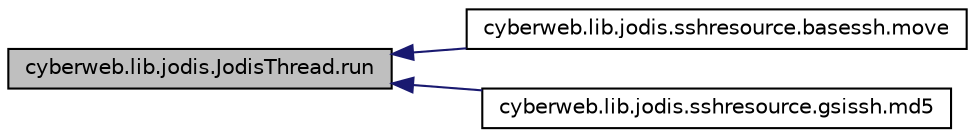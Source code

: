 digraph G
{
  edge [fontname="Helvetica",fontsize="10",labelfontname="Helvetica",labelfontsize="10"];
  node [fontname="Helvetica",fontsize="10",shape=record];
  rankdir="LR";
  Node1 [label="cyberweb.lib.jodis.JodisThread.run",height=0.2,width=0.4,color="black", fillcolor="grey75", style="filled" fontcolor="black"];
  Node1 -> Node2 [dir="back",color="midnightblue",fontsize="10",style="solid"];
  Node2 [label="cyberweb.lib.jodis.sshresource.basessh.move",height=0.2,width=0.4,color="black", fillcolor="white", style="filled",URL="$classcyberweb_1_1lib_1_1jodis_1_1sshresource_1_1basessh.html#a106fa5f8df30b4dc7e4d5d94adea0007"];
  Node1 -> Node3 [dir="back",color="midnightblue",fontsize="10",style="solid"];
  Node3 [label="cyberweb.lib.jodis.sshresource.gsissh.md5",height=0.2,width=0.4,color="black", fillcolor="white", style="filled",URL="$classcyberweb_1_1lib_1_1jodis_1_1sshresource_1_1gsissh.html#a119b7e744196814e3d71e8e5c5283989"];
}
